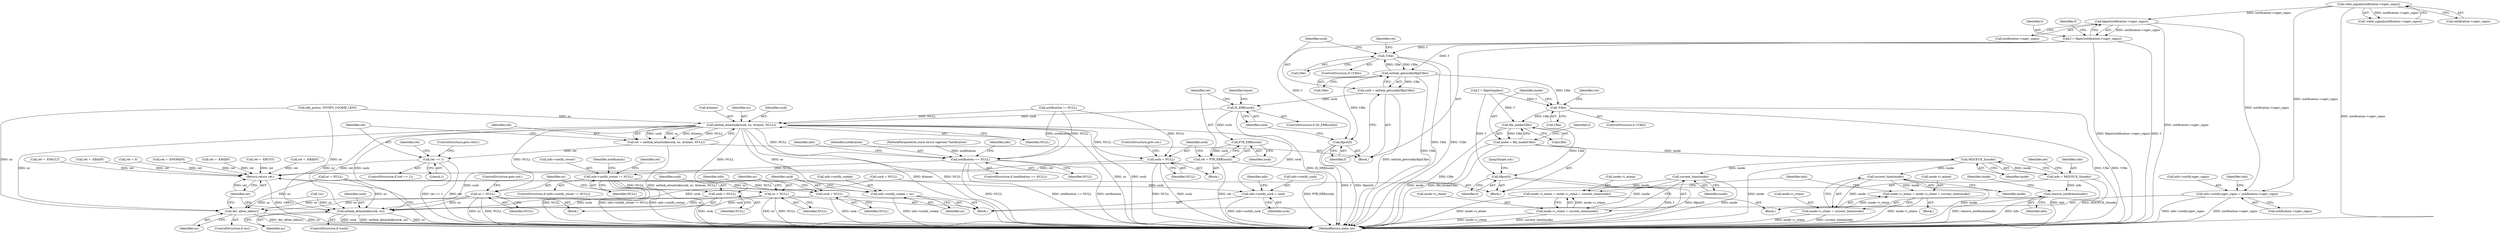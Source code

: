 digraph "1_linux_f991af3daabaecff34684fd51fac80319d1baad1@pointer" {
"1000210" [label="(Call,fdget(notification->sigev_signo))"];
"1000157" [label="(Call,valid_signal(notification->sigev_signo))"];
"1000208" [label="(Call,f = fdget(notification->sigev_signo))"];
"1000215" [label="(Call,!f.file)"];
"1000227" [label="(Call,netlink_getsockbyfilp(f.file))"];
"1000225" [label="(Call,sock = netlink_getsockbyfilp(f.file))"];
"1000234" [label="(Call,IS_ERR(sock))"];
"1000239" [label="(Call,PTR_ERR(sock))"];
"1000237" [label="(Call,ret = PTR_ERR(sock))"];
"1000467" [label="(Return,return ret;)"];
"1000250" [label="(Call,netlink_attachskb(sock, nc, &timeo, NULL))"];
"1000241" [label="(Call,sock = NULL)"];
"1000459" [label="(Call,netlink_detachskb(sock, nc))"];
"1000248" [label="(Call,ret = netlink_attachskb(sock, nc, &timeo, NULL))"];
"1000257" [label="(Call,ret == 1)"];
"1000264" [label="(Call,sock = NULL)"];
"1000267" [label="(Call,nc = NULL)"];
"1000465" [label="(Call,dev_kfree_skb(nc))"];
"1000321" [label="(Call,notification == NULL)"];
"1000347" [label="(Call,info->notify_owner != NULL)"];
"1000384" [label="(Call,sock = NULL)"];
"1000387" [label="(Call,nc = NULL)"];
"1000374" [label="(Call,info->notify_sock = sock)"];
"1000379" [label="(Call,info->notify_cookie = nc)"];
"1000231" [label="(Call,fdput(f))"];
"1000276" [label="(Call,!f.file)"];
"1000288" [label="(Call,file_inode(f.file))"];
"1000286" [label="(Call,inode = file_inode(f.file))"];
"1000310" [label="(Call,MQUEUE_I(inode))"];
"1000308" [label="(Call,info = MQUEUE_I(inode))"];
"1000333" [label="(Call,remove_notification(info))"];
"1000343" [label="(Call,current_time(inode))"];
"1000335" [label="(Call,inode->i_atime = inode->i_ctime = current_time(inode))"];
"1000339" [label="(Call,inode->i_ctime = current_time(inode))"];
"1000446" [label="(Call,current_time(inode))"];
"1000438" [label="(Call,inode->i_atime = inode->i_ctime = current_time(inode))"];
"1000442" [label="(Call,inode->i_ctime = current_time(inode))"];
"1000454" [label="(Call,fdput(f))"];
"1000399" [label="(Call,info->notify.sigev_signo = notification->sigev_signo)"];
"1000263" [label="(Block,)"];
"1000249" [label="(Identifier,ret)"];
"1000156" [label="(Call,!valid_signal(notification->sigev_signo))"];
"1000461" [label="(Identifier,nc)"];
"1000116" [label="(Call,nc = NULL)"];
"1000393" [label="(Identifier,info)"];
"1000384" [label="(Call,sock = NULL)"];
"1000378" [label="(Identifier,sock)"];
"1000257" [label="(Call,ret == 1)"];
"1000250" [label="(Call,netlink_attachskb(sock, nc, &timeo, NULL))"];
"1000320" [label="(ControlStructure,if (notification == NULL))"];
"1000303" [label="(Call,ret = -EBADF)"];
"1000199" [label="(Call,ret = -EFAULT)"];
"1000232" [label="(Identifier,f)"];
"1000266" [label="(Identifier,NULL)"];
"1000179" [label="(Call,!nc)"];
"1000297" [label="(Identifier,f)"];
"1000275" [label="(ControlStructure,if (!f.file))"];
"1000281" [label="(Call,ret = -EBADF)"];
"1000439" [label="(Call,inode->i_atime)"];
"1000239" [label="(Call,PTR_ERR(sock))"];
"1000312" [label="(Call,ret = 0)"];
"1000282" [label="(Identifier,ret)"];
"1000270" [label="(ControlStructure,goto out;)"];
"1000469" [label="(MethodReturn,static int)"];
"1000349" [label="(Identifier,info)"];
"1000344" [label="(Identifier,inode)"];
"1000463" [label="(ControlStructure,if (nc))"];
"1000455" [label="(Identifier,f)"];
"1000438" [label="(Call,inode->i_atime = inode->i_ctime = current_time(inode))"];
"1000380" [label="(Call,info->notify_cookie)"];
"1000228" [label="(Call,f.file)"];
"1000361" [label="(Identifier,notification)"];
"1000123" [label="(Call,notification != NULL)"];
"1000374" [label="(Call,info->notify_sock = sock)"];
"1000454" [label="(Call,fdput(f))"];
"1000340" [label="(Call,inode->i_ctime)"];
"1000288" [label="(Call,file_inode(f.file))"];
"1000243" [label="(Identifier,NULL)"];
"1000328" [label="(Identifier,info)"];
"1000277" [label="(Call,f.file)"];
"1000286" [label="(Call,inode = file_inode(f.file))"];
"1000211" [label="(Call,notification->sigev_signo)"];
"1000339" [label="(Call,inode->i_ctime = current_time(inode))"];
"1000236" [label="(Block,)"];
"1000309" [label="(Identifier,info)"];
"1000456" [label="(JumpTarget,out:)"];
"1000468" [label="(Identifier,ret)"];
"1000363" [label="(Block,)"];
"1000323" [label="(Identifier,NULL)"];
"1000260" [label="(ControlStructure,goto retry;)"];
"1000385" [label="(Identifier,sock)"];
"1000381" [label="(Identifier,info)"];
"1000182" [label="(Call,ret = -ENOMEM)"];
"1000411" [label="(Identifier,info)"];
"1000346" [label="(ControlStructure,if (info->notify_owner != NULL))"];
"1000233" [label="(ControlStructure,if (IS_ERR(sock)))"];
"1000399" [label="(Call,info->notify.sigev_signo = notification->sigev_signo)"];
"1000343" [label="(Call,current_time(inode))"];
"1000375" [label="(Call,info->notify_sock)"];
"1000313" [label="(Identifier,ret)"];
"1000287" [label="(Identifier,inode)"];
"1000259" [label="(Literal,1)"];
"1000221" [label="(Identifier,ret)"];
"1000244" [label="(ControlStructure,goto out;)"];
"1000235" [label="(Identifier,sock)"];
"1000332" [label="(Block,)"];
"1000237" [label="(Call,ret = PTR_ERR(sock))"];
"1000267" [label="(Call,nc = NULL)"];
"1000333" [label="(Call,remove_notification(info))"];
"1000231" [label="(Call,fdput(f))"];
"1000387" [label="(Call,nc = NULL)"];
"1000451" [label="(Identifier,info)"];
"1000251" [label="(Identifier,sock)"];
"1000217" [label="(Identifier,f)"];
"1000240" [label="(Identifier,sock)"];
"1000119" [label="(Call,sock = NULL)"];
"1000157" [label="(Call,valid_signal(notification->sigev_signo))"];
"1000268" [label="(Identifier,nc)"];
"1000354" [label="(Identifier,ret)"];
"1000457" [label="(ControlStructure,if (sock))"];
"1000158" [label="(Call,notification->sigev_signo)"];
"1000225" [label="(Call,sock = netlink_getsockbyfilp(f.file))"];
"1000311" [label="(Identifier,inode)"];
"1000215" [label="(Call,!f.file)"];
"1000209" [label="(Identifier,f)"];
"1000256" [label="(ControlStructure,if (ret == 1))"];
"1000358" [label="(Block,)"];
"1000264" [label="(Call,sock = NULL)"];
"1000348" [label="(Call,info->notify_owner)"];
"1000322" [label="(Identifier,notification)"];
"1000443" [label="(Call,inode->i_ctime)"];
"1000310" [label="(Call,MQUEUE_I(inode))"];
"1000466" [label="(Identifier,nc)"];
"1000467" [label="(Return,return ret;)"];
"1000220" [label="(Call,ret = -EBADF)"];
"1000253" [label="(Call,&timeo)"];
"1000446" [label="(Call,current_time(inode))"];
"1000351" [label="(Identifier,NULL)"];
"1000460" [label="(Identifier,sock)"];
"1000234" [label="(Call,IS_ERR(sock))"];
"1000388" [label="(Identifier,nc)"];
"1000248" [label="(Call,ret = netlink_attachskb(sock, nc, &timeo, NULL))"];
"1000246" [label="(Identifier,timeo)"];
"1000459" [label="(Call,netlink_detachskb(sock, nc))"];
"1000269" [label="(Identifier,NULL)"];
"1000386" [label="(Identifier,NULL)"];
"1000265" [label="(Identifier,sock)"];
"1000271" [label="(Call,f = fdget(mqdes))"];
"1000465" [label="(Call,dev_kfree_skb(nc))"];
"1000204" [label="(Call,skb_put(nc, NOTIFY_COOKIE_LEN))"];
"1000214" [label="(ControlStructure,if (!f.file))"];
"1000447" [label="(Identifier,inode)"];
"1000216" [label="(Call,f.file)"];
"1000334" [label="(Identifier,info)"];
"1000242" [label="(Identifier,sock)"];
"1000383" [label="(Identifier,nc)"];
"1000262" [label="(Identifier,ret)"];
"1000210" [label="(Call,fdget(notification->sigev_signo))"];
"1000258" [label="(Identifier,ret)"];
"1000389" [label="(Identifier,NULL)"];
"1000289" [label="(Call,f.file)"];
"1000241" [label="(Call,sock = NULL)"];
"1000208" [label="(Call,f = fdget(notification->sigev_signo))"];
"1000238" [label="(Identifier,ret)"];
"1000227" [label="(Call,netlink_getsockbyfilp(f.file))"];
"1000347" [label="(Call,info->notify_owner != NULL)"];
"1000308" [label="(Call,info = MQUEUE_I(inode))"];
"1000337" [label="(Identifier,inode)"];
"1000335" [label="(Call,inode->i_atime = inode->i_ctime = current_time(inode))"];
"1000379" [label="(Call,info->notify_cookie = nc)"];
"1000442" [label="(Call,inode->i_ctime = current_time(inode))"];
"1000105" [label="(MethodParameterIn,const struct sigevent *notification)"];
"1000400" [label="(Call,info->notify.sigev_signo)"];
"1000321" [label="(Call,notification == NULL)"];
"1000252" [label="(Identifier,nc)"];
"1000353" [label="(Call,ret = -EBUSY)"];
"1000336" [label="(Call,inode->i_atime)"];
"1000276" [label="(Call,!f.file)"];
"1000106" [label="(Block,)"];
"1000226" [label="(Identifier,sock)"];
"1000171" [label="(Block,)"];
"1000255" [label="(Identifier,NULL)"];
"1000405" [label="(Call,notification->sigev_signo)"];
"1000210" -> "1000208"  [label="AST: "];
"1000210" -> "1000211"  [label="CFG: "];
"1000211" -> "1000210"  [label="AST: "];
"1000208" -> "1000210"  [label="CFG: "];
"1000210" -> "1000469"  [label="DDG: notification->sigev_signo"];
"1000210" -> "1000208"  [label="DDG: notification->sigev_signo"];
"1000157" -> "1000210"  [label="DDG: notification->sigev_signo"];
"1000210" -> "1000399"  [label="DDG: notification->sigev_signo"];
"1000157" -> "1000156"  [label="AST: "];
"1000157" -> "1000158"  [label="CFG: "];
"1000158" -> "1000157"  [label="AST: "];
"1000156" -> "1000157"  [label="CFG: "];
"1000157" -> "1000469"  [label="DDG: notification->sigev_signo"];
"1000157" -> "1000156"  [label="DDG: notification->sigev_signo"];
"1000157" -> "1000399"  [label="DDG: notification->sigev_signo"];
"1000208" -> "1000171"  [label="AST: "];
"1000209" -> "1000208"  [label="AST: "];
"1000217" -> "1000208"  [label="CFG: "];
"1000208" -> "1000469"  [label="DDG: f"];
"1000208" -> "1000469"  [label="DDG: fdget(notification->sigev_signo)"];
"1000208" -> "1000215"  [label="DDG: f"];
"1000208" -> "1000227"  [label="DDG: f"];
"1000208" -> "1000231"  [label="DDG: f"];
"1000215" -> "1000214"  [label="AST: "];
"1000215" -> "1000216"  [label="CFG: "];
"1000216" -> "1000215"  [label="AST: "];
"1000221" -> "1000215"  [label="CFG: "];
"1000226" -> "1000215"  [label="CFG: "];
"1000215" -> "1000469"  [label="DDG: f.file"];
"1000215" -> "1000469"  [label="DDG: !f.file"];
"1000227" -> "1000215"  [label="DDG: f.file"];
"1000215" -> "1000227"  [label="DDG: f.file"];
"1000227" -> "1000225"  [label="AST: "];
"1000227" -> "1000228"  [label="CFG: "];
"1000228" -> "1000227"  [label="AST: "];
"1000225" -> "1000227"  [label="CFG: "];
"1000227" -> "1000469"  [label="DDG: f.file"];
"1000227" -> "1000225"  [label="DDG: f.file"];
"1000227" -> "1000231"  [label="DDG: f.file"];
"1000227" -> "1000276"  [label="DDG: f.file"];
"1000225" -> "1000171"  [label="AST: "];
"1000226" -> "1000225"  [label="AST: "];
"1000232" -> "1000225"  [label="CFG: "];
"1000225" -> "1000469"  [label="DDG: netlink_getsockbyfilp(f.file)"];
"1000225" -> "1000234"  [label="DDG: sock"];
"1000234" -> "1000233"  [label="AST: "];
"1000234" -> "1000235"  [label="CFG: "];
"1000235" -> "1000234"  [label="AST: "];
"1000238" -> "1000234"  [label="CFG: "];
"1000246" -> "1000234"  [label="CFG: "];
"1000234" -> "1000469"  [label="DDG: IS_ERR(sock)"];
"1000234" -> "1000239"  [label="DDG: sock"];
"1000234" -> "1000250"  [label="DDG: sock"];
"1000239" -> "1000237"  [label="AST: "];
"1000239" -> "1000240"  [label="CFG: "];
"1000240" -> "1000239"  [label="AST: "];
"1000237" -> "1000239"  [label="CFG: "];
"1000239" -> "1000237"  [label="DDG: sock"];
"1000237" -> "1000236"  [label="AST: "];
"1000238" -> "1000237"  [label="AST: "];
"1000242" -> "1000237"  [label="CFG: "];
"1000237" -> "1000469"  [label="DDG: PTR_ERR(sock)"];
"1000237" -> "1000469"  [label="DDG: ret"];
"1000237" -> "1000467"  [label="DDG: ret"];
"1000467" -> "1000106"  [label="AST: "];
"1000467" -> "1000468"  [label="CFG: "];
"1000468" -> "1000467"  [label="AST: "];
"1000469" -> "1000467"  [label="CFG: "];
"1000467" -> "1000469"  [label="DDG: <RET>"];
"1000468" -> "1000467"  [label="DDG: ret"];
"1000220" -> "1000467"  [label="DDG: ret"];
"1000281" -> "1000467"  [label="DDG: ret"];
"1000303" -> "1000467"  [label="DDG: ret"];
"1000199" -> "1000467"  [label="DDG: ret"];
"1000257" -> "1000467"  [label="DDG: ret"];
"1000353" -> "1000467"  [label="DDG: ret"];
"1000182" -> "1000467"  [label="DDG: ret"];
"1000312" -> "1000467"  [label="DDG: ret"];
"1000250" -> "1000248"  [label="AST: "];
"1000250" -> "1000255"  [label="CFG: "];
"1000251" -> "1000250"  [label="AST: "];
"1000252" -> "1000250"  [label="AST: "];
"1000253" -> "1000250"  [label="AST: "];
"1000255" -> "1000250"  [label="AST: "];
"1000248" -> "1000250"  [label="CFG: "];
"1000250" -> "1000469"  [label="DDG: sock"];
"1000250" -> "1000469"  [label="DDG: &timeo"];
"1000250" -> "1000469"  [label="DDG: NULL"];
"1000250" -> "1000469"  [label="DDG: nc"];
"1000250" -> "1000241"  [label="DDG: NULL"];
"1000250" -> "1000248"  [label="DDG: sock"];
"1000250" -> "1000248"  [label="DDG: nc"];
"1000250" -> "1000248"  [label="DDG: &timeo"];
"1000250" -> "1000248"  [label="DDG: NULL"];
"1000204" -> "1000250"  [label="DDG: nc"];
"1000123" -> "1000250"  [label="DDG: NULL"];
"1000250" -> "1000264"  [label="DDG: NULL"];
"1000250" -> "1000267"  [label="DDG: NULL"];
"1000250" -> "1000321"  [label="DDG: NULL"];
"1000250" -> "1000374"  [label="DDG: sock"];
"1000250" -> "1000379"  [label="DDG: nc"];
"1000250" -> "1000459"  [label="DDG: sock"];
"1000250" -> "1000459"  [label="DDG: nc"];
"1000250" -> "1000465"  [label="DDG: nc"];
"1000241" -> "1000236"  [label="AST: "];
"1000241" -> "1000243"  [label="CFG: "];
"1000242" -> "1000241"  [label="AST: "];
"1000243" -> "1000241"  [label="AST: "];
"1000244" -> "1000241"  [label="CFG: "];
"1000241" -> "1000469"  [label="DDG: sock"];
"1000241" -> "1000469"  [label="DDG: NULL"];
"1000123" -> "1000241"  [label="DDG: NULL"];
"1000241" -> "1000459"  [label="DDG: sock"];
"1000459" -> "1000457"  [label="AST: "];
"1000459" -> "1000461"  [label="CFG: "];
"1000460" -> "1000459"  [label="AST: "];
"1000461" -> "1000459"  [label="AST: "];
"1000468" -> "1000459"  [label="CFG: "];
"1000459" -> "1000469"  [label="DDG: nc"];
"1000459" -> "1000469"  [label="DDG: sock"];
"1000459" -> "1000469"  [label="DDG: netlink_detachskb(sock, nc)"];
"1000264" -> "1000459"  [label="DDG: sock"];
"1000119" -> "1000459"  [label="DDG: sock"];
"1000384" -> "1000459"  [label="DDG: sock"];
"1000116" -> "1000459"  [label="DDG: nc"];
"1000387" -> "1000459"  [label="DDG: nc"];
"1000179" -> "1000459"  [label="DDG: nc"];
"1000204" -> "1000459"  [label="DDG: nc"];
"1000267" -> "1000459"  [label="DDG: nc"];
"1000248" -> "1000171"  [label="AST: "];
"1000249" -> "1000248"  [label="AST: "];
"1000258" -> "1000248"  [label="CFG: "];
"1000248" -> "1000469"  [label="DDG: netlink_attachskb(sock, nc, &timeo, NULL)"];
"1000248" -> "1000257"  [label="DDG: ret"];
"1000257" -> "1000256"  [label="AST: "];
"1000257" -> "1000259"  [label="CFG: "];
"1000258" -> "1000257"  [label="AST: "];
"1000259" -> "1000257"  [label="AST: "];
"1000260" -> "1000257"  [label="CFG: "];
"1000262" -> "1000257"  [label="CFG: "];
"1000257" -> "1000469"  [label="DDG: ret"];
"1000257" -> "1000469"  [label="DDG: ret == 1"];
"1000264" -> "1000263"  [label="AST: "];
"1000264" -> "1000266"  [label="CFG: "];
"1000265" -> "1000264"  [label="AST: "];
"1000266" -> "1000264"  [label="AST: "];
"1000268" -> "1000264"  [label="CFG: "];
"1000264" -> "1000469"  [label="DDG: sock"];
"1000267" -> "1000263"  [label="AST: "];
"1000267" -> "1000269"  [label="CFG: "];
"1000268" -> "1000267"  [label="AST: "];
"1000269" -> "1000267"  [label="AST: "];
"1000270" -> "1000267"  [label="CFG: "];
"1000267" -> "1000469"  [label="DDG: NULL"];
"1000267" -> "1000469"  [label="DDG: nc"];
"1000267" -> "1000465"  [label="DDG: nc"];
"1000465" -> "1000463"  [label="AST: "];
"1000465" -> "1000466"  [label="CFG: "];
"1000466" -> "1000465"  [label="AST: "];
"1000468" -> "1000465"  [label="CFG: "];
"1000465" -> "1000469"  [label="DDG: dev_kfree_skb(nc)"];
"1000465" -> "1000469"  [label="DDG: nc"];
"1000116" -> "1000465"  [label="DDG: nc"];
"1000387" -> "1000465"  [label="DDG: nc"];
"1000179" -> "1000465"  [label="DDG: nc"];
"1000204" -> "1000465"  [label="DDG: nc"];
"1000321" -> "1000320"  [label="AST: "];
"1000321" -> "1000323"  [label="CFG: "];
"1000322" -> "1000321"  [label="AST: "];
"1000323" -> "1000321"  [label="AST: "];
"1000328" -> "1000321"  [label="CFG: "];
"1000349" -> "1000321"  [label="CFG: "];
"1000321" -> "1000469"  [label="DDG: notification"];
"1000321" -> "1000469"  [label="DDG: NULL"];
"1000321" -> "1000469"  [label="DDG: notification == NULL"];
"1000123" -> "1000321"  [label="DDG: notification"];
"1000123" -> "1000321"  [label="DDG: NULL"];
"1000105" -> "1000321"  [label="DDG: notification"];
"1000321" -> "1000347"  [label="DDG: NULL"];
"1000347" -> "1000346"  [label="AST: "];
"1000347" -> "1000351"  [label="CFG: "];
"1000348" -> "1000347"  [label="AST: "];
"1000351" -> "1000347"  [label="AST: "];
"1000354" -> "1000347"  [label="CFG: "];
"1000361" -> "1000347"  [label="CFG: "];
"1000347" -> "1000469"  [label="DDG: NULL"];
"1000347" -> "1000469"  [label="DDG: info->notify_owner"];
"1000347" -> "1000469"  [label="DDG: info->notify_owner != NULL"];
"1000347" -> "1000384"  [label="DDG: NULL"];
"1000347" -> "1000387"  [label="DDG: NULL"];
"1000384" -> "1000363"  [label="AST: "];
"1000384" -> "1000386"  [label="CFG: "];
"1000385" -> "1000384"  [label="AST: "];
"1000386" -> "1000384"  [label="AST: "];
"1000388" -> "1000384"  [label="CFG: "];
"1000384" -> "1000469"  [label="DDG: sock"];
"1000387" -> "1000363"  [label="AST: "];
"1000387" -> "1000389"  [label="CFG: "];
"1000388" -> "1000387"  [label="AST: "];
"1000389" -> "1000387"  [label="AST: "];
"1000393" -> "1000387"  [label="CFG: "];
"1000387" -> "1000469"  [label="DDG: NULL"];
"1000387" -> "1000469"  [label="DDG: nc"];
"1000374" -> "1000363"  [label="AST: "];
"1000374" -> "1000378"  [label="CFG: "];
"1000375" -> "1000374"  [label="AST: "];
"1000378" -> "1000374"  [label="AST: "];
"1000381" -> "1000374"  [label="CFG: "];
"1000374" -> "1000469"  [label="DDG: info->notify_sock"];
"1000119" -> "1000374"  [label="DDG: sock"];
"1000379" -> "1000363"  [label="AST: "];
"1000379" -> "1000383"  [label="CFG: "];
"1000380" -> "1000379"  [label="AST: "];
"1000383" -> "1000379"  [label="AST: "];
"1000385" -> "1000379"  [label="CFG: "];
"1000379" -> "1000469"  [label="DDG: info->notify_cookie"];
"1000116" -> "1000379"  [label="DDG: nc"];
"1000231" -> "1000171"  [label="AST: "];
"1000231" -> "1000232"  [label="CFG: "];
"1000232" -> "1000231"  [label="AST: "];
"1000235" -> "1000231"  [label="CFG: "];
"1000231" -> "1000469"  [label="DDG: fdput(f)"];
"1000231" -> "1000469"  [label="DDG: f"];
"1000276" -> "1000275"  [label="AST: "];
"1000276" -> "1000277"  [label="CFG: "];
"1000277" -> "1000276"  [label="AST: "];
"1000282" -> "1000276"  [label="CFG: "];
"1000287" -> "1000276"  [label="CFG: "];
"1000276" -> "1000469"  [label="DDG: !f.file"];
"1000276" -> "1000469"  [label="DDG: f.file"];
"1000271" -> "1000276"  [label="DDG: f"];
"1000276" -> "1000288"  [label="DDG: f.file"];
"1000288" -> "1000286"  [label="AST: "];
"1000288" -> "1000289"  [label="CFG: "];
"1000289" -> "1000288"  [label="AST: "];
"1000286" -> "1000288"  [label="CFG: "];
"1000288" -> "1000469"  [label="DDG: f.file"];
"1000288" -> "1000286"  [label="DDG: f.file"];
"1000271" -> "1000288"  [label="DDG: f"];
"1000288" -> "1000454"  [label="DDG: f.file"];
"1000286" -> "1000106"  [label="AST: "];
"1000287" -> "1000286"  [label="AST: "];
"1000297" -> "1000286"  [label="CFG: "];
"1000286" -> "1000469"  [label="DDG: inode"];
"1000286" -> "1000469"  [label="DDG: file_inode(f.file)"];
"1000286" -> "1000310"  [label="DDG: inode"];
"1000310" -> "1000308"  [label="AST: "];
"1000310" -> "1000311"  [label="CFG: "];
"1000311" -> "1000310"  [label="AST: "];
"1000308" -> "1000310"  [label="CFG: "];
"1000310" -> "1000469"  [label="DDG: inode"];
"1000310" -> "1000308"  [label="DDG: inode"];
"1000310" -> "1000343"  [label="DDG: inode"];
"1000310" -> "1000446"  [label="DDG: inode"];
"1000308" -> "1000106"  [label="AST: "];
"1000309" -> "1000308"  [label="AST: "];
"1000313" -> "1000308"  [label="CFG: "];
"1000308" -> "1000469"  [label="DDG: MQUEUE_I(inode)"];
"1000308" -> "1000469"  [label="DDG: info"];
"1000308" -> "1000333"  [label="DDG: info"];
"1000333" -> "1000332"  [label="AST: "];
"1000333" -> "1000334"  [label="CFG: "];
"1000334" -> "1000333"  [label="AST: "];
"1000337" -> "1000333"  [label="CFG: "];
"1000333" -> "1000469"  [label="DDG: info"];
"1000333" -> "1000469"  [label="DDG: remove_notification(info)"];
"1000343" -> "1000339"  [label="AST: "];
"1000343" -> "1000344"  [label="CFG: "];
"1000344" -> "1000343"  [label="AST: "];
"1000339" -> "1000343"  [label="CFG: "];
"1000343" -> "1000469"  [label="DDG: inode"];
"1000343" -> "1000335"  [label="DDG: inode"];
"1000343" -> "1000339"  [label="DDG: inode"];
"1000335" -> "1000332"  [label="AST: "];
"1000335" -> "1000339"  [label="CFG: "];
"1000336" -> "1000335"  [label="AST: "];
"1000339" -> "1000335"  [label="AST: "];
"1000451" -> "1000335"  [label="CFG: "];
"1000335" -> "1000469"  [label="DDG: inode->i_atime"];
"1000339" -> "1000335"  [label="DDG: inode->i_ctime"];
"1000340" -> "1000339"  [label="AST: "];
"1000339" -> "1000469"  [label="DDG: current_time(inode)"];
"1000339" -> "1000469"  [label="DDG: inode->i_ctime"];
"1000446" -> "1000442"  [label="AST: "];
"1000446" -> "1000447"  [label="CFG: "];
"1000447" -> "1000446"  [label="AST: "];
"1000442" -> "1000446"  [label="CFG: "];
"1000446" -> "1000469"  [label="DDG: inode"];
"1000446" -> "1000438"  [label="DDG: inode"];
"1000446" -> "1000442"  [label="DDG: inode"];
"1000438" -> "1000358"  [label="AST: "];
"1000438" -> "1000442"  [label="CFG: "];
"1000439" -> "1000438"  [label="AST: "];
"1000442" -> "1000438"  [label="AST: "];
"1000451" -> "1000438"  [label="CFG: "];
"1000438" -> "1000469"  [label="DDG: inode->i_atime"];
"1000442" -> "1000438"  [label="DDG: inode->i_ctime"];
"1000443" -> "1000442"  [label="AST: "];
"1000442" -> "1000469"  [label="DDG: inode->i_ctime"];
"1000442" -> "1000469"  [label="DDG: current_time(inode)"];
"1000454" -> "1000106"  [label="AST: "];
"1000454" -> "1000455"  [label="CFG: "];
"1000455" -> "1000454"  [label="AST: "];
"1000456" -> "1000454"  [label="CFG: "];
"1000454" -> "1000469"  [label="DDG: f"];
"1000454" -> "1000469"  [label="DDG: fdput(f)"];
"1000271" -> "1000454"  [label="DDG: f"];
"1000399" -> "1000363"  [label="AST: "];
"1000399" -> "1000405"  [label="CFG: "];
"1000400" -> "1000399"  [label="AST: "];
"1000405" -> "1000399"  [label="AST: "];
"1000411" -> "1000399"  [label="CFG: "];
"1000399" -> "1000469"  [label="DDG: notification->sigev_signo"];
"1000399" -> "1000469"  [label="DDG: info->notify.sigev_signo"];
}

